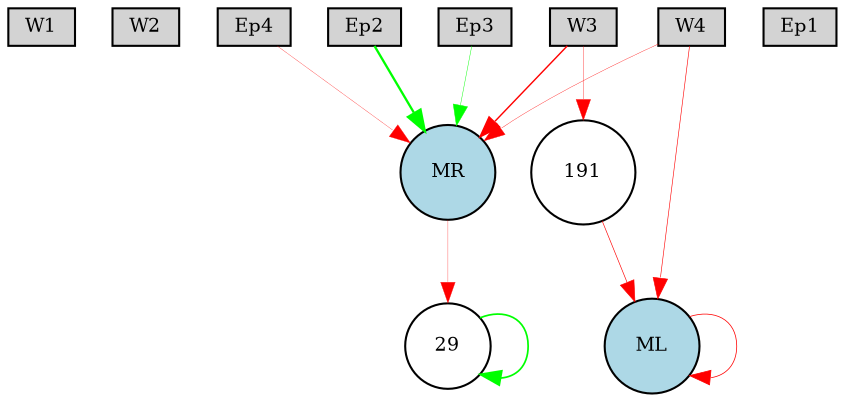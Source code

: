 digraph {
	node [fontsize=9 height=0.2 shape=circle width=0.2]
	W1 [fillcolor=lightgray shape=box style=filled]
	W2 [fillcolor=lightgray shape=box style=filled]
	W3 [fillcolor=lightgray shape=box style=filled]
	W4 [fillcolor=lightgray shape=box style=filled]
	Ep1 [fillcolor=lightgray shape=box style=filled]
	Ep2 [fillcolor=lightgray shape=box style=filled]
	Ep3 [fillcolor=lightgray shape=box style=filled]
	Ep4 [fillcolor=lightgray shape=box style=filled]
	ML [fillcolor=lightblue style=filled]
	MR [fillcolor=lightblue style=filled]
	191 [fillcolor=white style=filled]
	ML -> ML [color=red penwidth=0.364344157114 style=solid]
	Ep2 -> MR [color=green penwidth=1.10810971962 style=solid]
	W3 -> MR [color=red penwidth=0.680263833081 style=solid]
	W3 -> 191 [color=red penwidth=0.167000793197 style=solid]
	W4 -> MR [color=red penwidth=0.167360302571 style=solid]
	Ep3 -> MR [color=green penwidth=0.215678815249 style=solid]
	W4 -> ML [color=red penwidth=0.286293598688 style=solid]
	Ep4 -> MR [color=red penwidth=0.139772436222 style=solid]
	MR -> 29 [color=red penwidth=0.133385993259 style=solid]
	191 -> ML [color=red penwidth=0.306871367977 style=solid]
	29 -> 29 [color=green penwidth=0.825528795066 style=solid]
}
